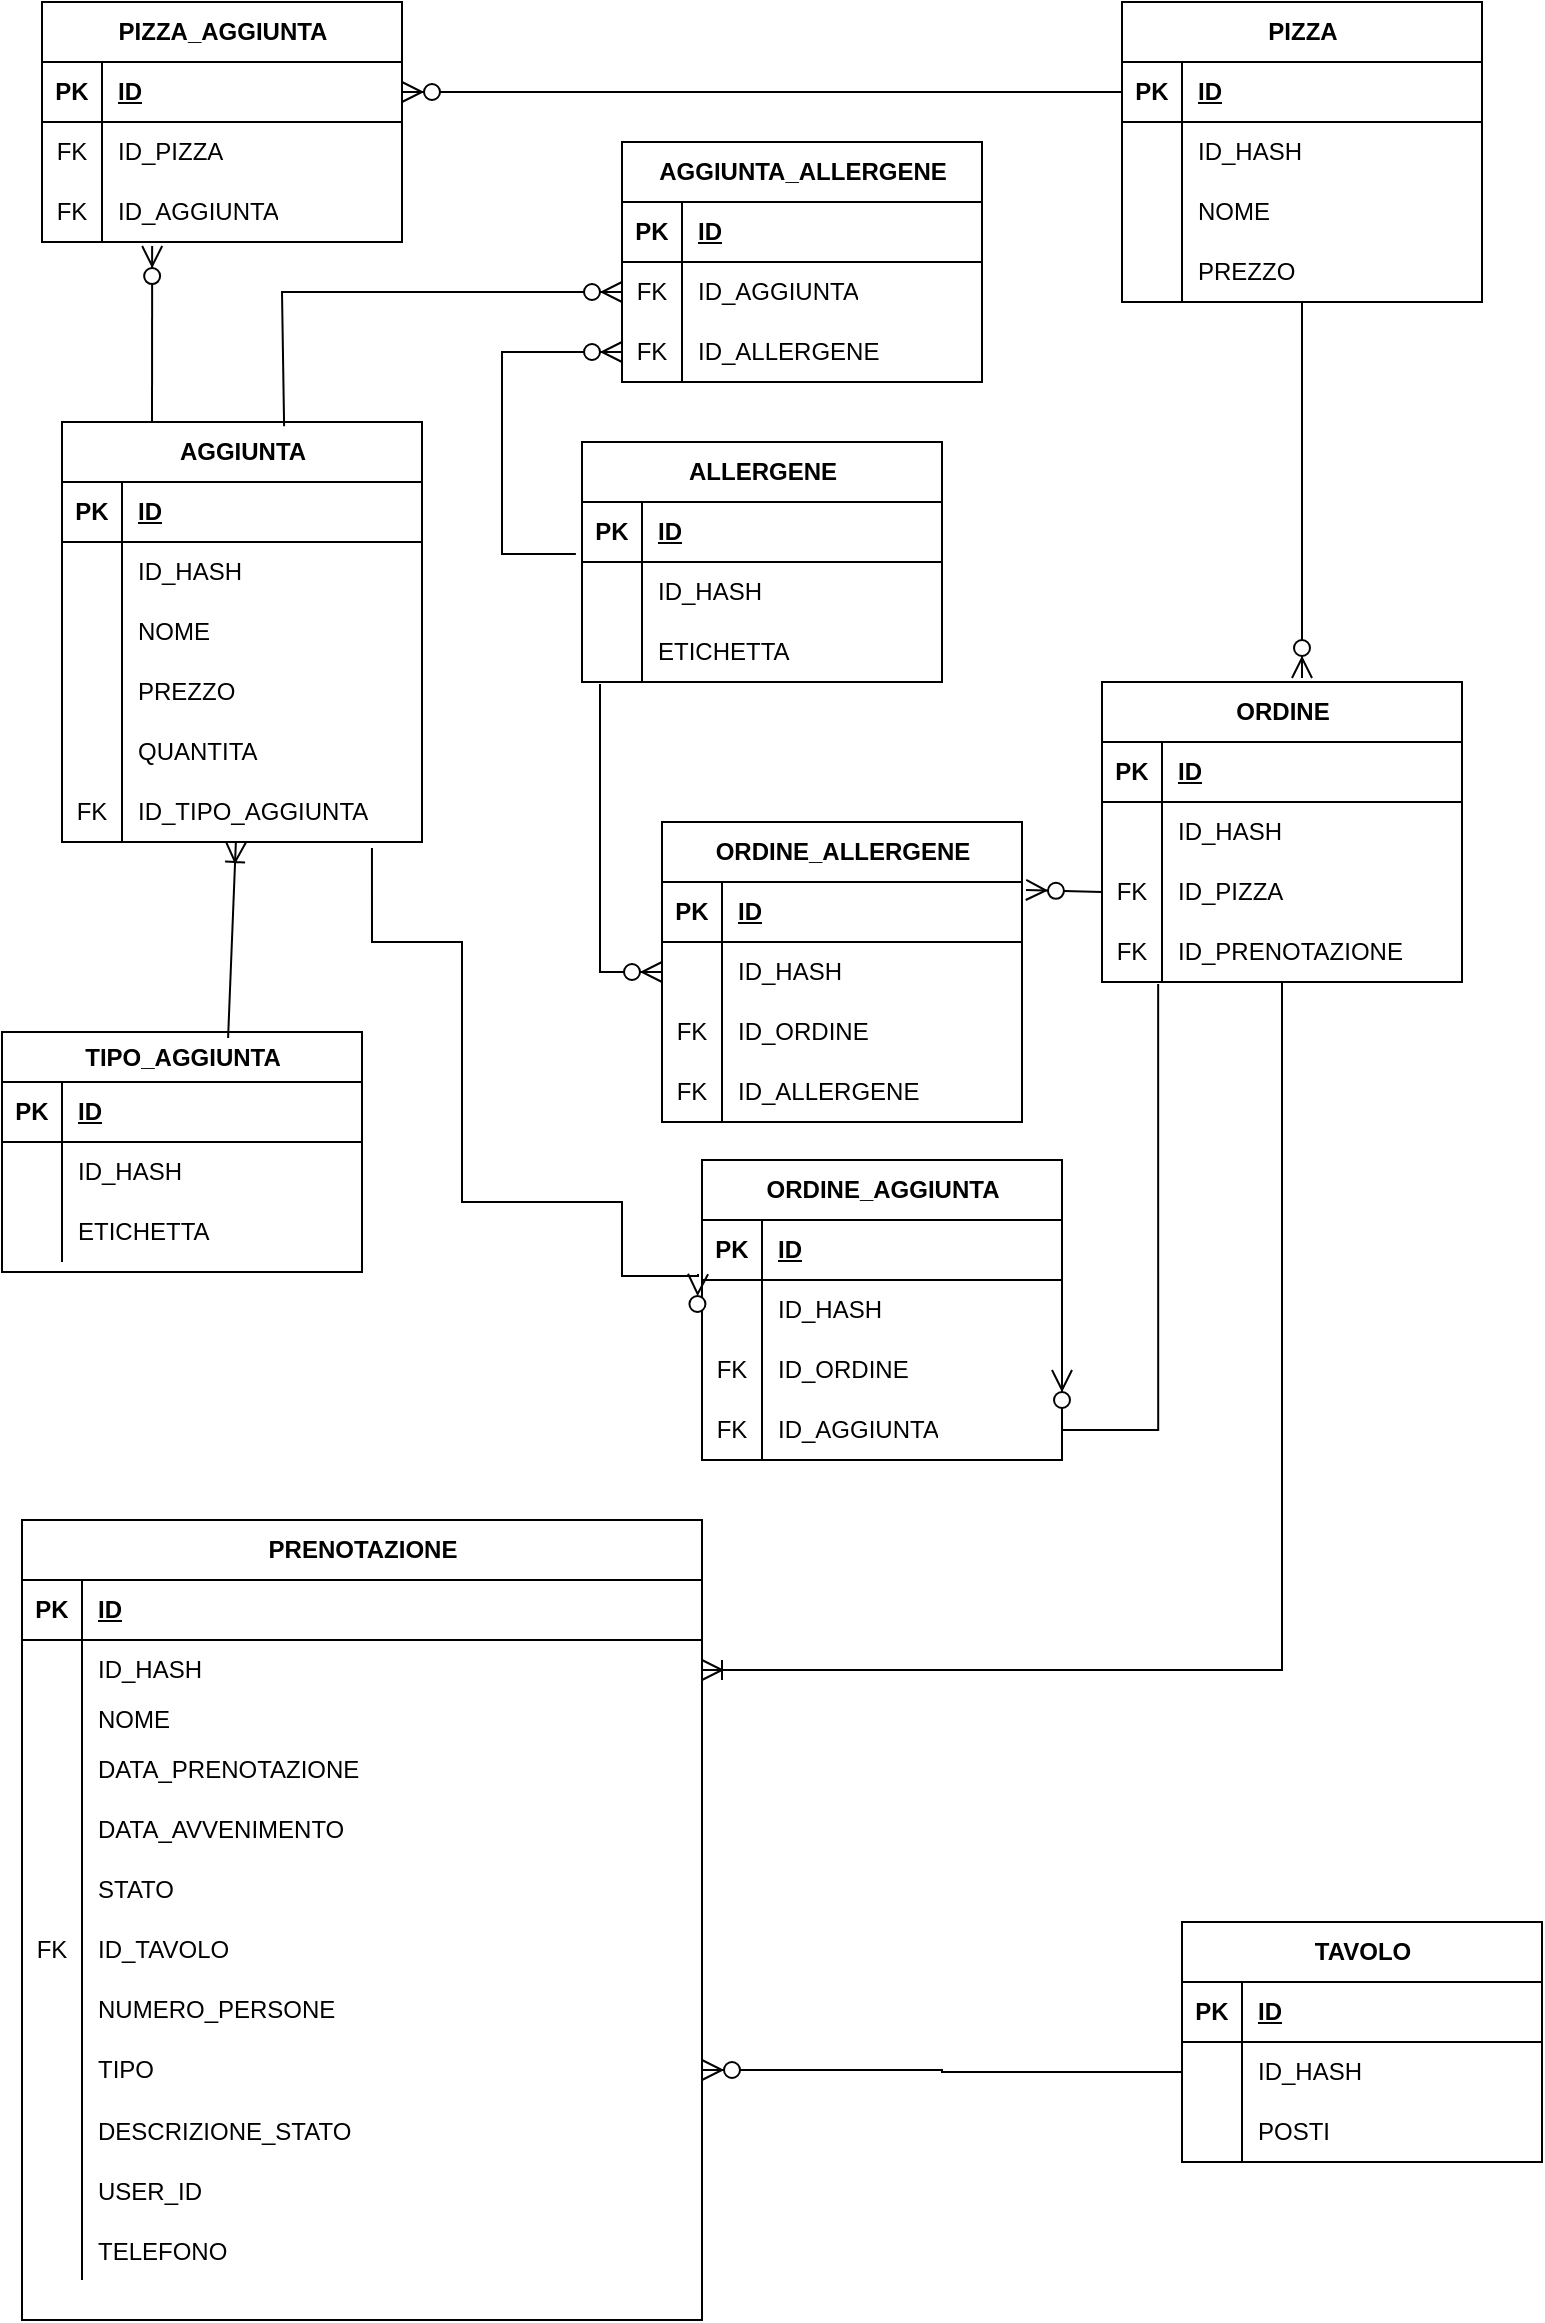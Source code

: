 <mxfile version="24.8.9">
  <diagram name="Pagina-1" id="FSXEmHXMZ9JZwCa65lcI">
    <mxGraphModel dx="1608" dy="840" grid="1" gridSize="10" guides="1" tooltips="1" connect="1" arrows="1" fold="1" page="1" pageScale="1" pageWidth="827" pageHeight="1169" math="0" shadow="0">
      <root>
        <mxCell id="0" />
        <mxCell id="1" parent="0" />
        <mxCell id="IR2f7DpjGFndYXoVFNcW-1" value="PRENOTAZIONE" style="shape=table;startSize=30;container=1;collapsible=1;childLayout=tableLayout;fixedRows=1;rowLines=0;fontStyle=1;align=center;resizeLast=1;html=1;" vertex="1" parent="1">
          <mxGeometry x="30" y="769" width="340" height="400" as="geometry" />
        </mxCell>
        <mxCell id="IR2f7DpjGFndYXoVFNcW-2" value="" style="shape=tableRow;horizontal=0;startSize=0;swimlaneHead=0;swimlaneBody=0;fillColor=none;collapsible=0;dropTarget=0;points=[[0,0.5],[1,0.5]];portConstraint=eastwest;top=0;left=0;right=0;bottom=1;" vertex="1" parent="IR2f7DpjGFndYXoVFNcW-1">
          <mxGeometry y="30" width="340" height="30" as="geometry" />
        </mxCell>
        <mxCell id="IR2f7DpjGFndYXoVFNcW-3" value="PK" style="shape=partialRectangle;connectable=0;fillColor=none;top=0;left=0;bottom=0;right=0;fontStyle=1;overflow=hidden;whiteSpace=wrap;html=1;" vertex="1" parent="IR2f7DpjGFndYXoVFNcW-2">
          <mxGeometry width="30" height="30" as="geometry">
            <mxRectangle width="30" height="30" as="alternateBounds" />
          </mxGeometry>
        </mxCell>
        <mxCell id="IR2f7DpjGFndYXoVFNcW-4" value="ID" style="shape=partialRectangle;connectable=0;fillColor=none;top=0;left=0;bottom=0;right=0;align=left;spacingLeft=6;fontStyle=5;overflow=hidden;whiteSpace=wrap;html=1;" vertex="1" parent="IR2f7DpjGFndYXoVFNcW-2">
          <mxGeometry x="30" width="310" height="30" as="geometry">
            <mxRectangle width="310" height="30" as="alternateBounds" />
          </mxGeometry>
        </mxCell>
        <mxCell id="IR2f7DpjGFndYXoVFNcW-5" value="" style="shape=tableRow;horizontal=0;startSize=0;swimlaneHead=0;swimlaneBody=0;fillColor=none;collapsible=0;dropTarget=0;points=[[0,0.5],[1,0.5]];portConstraint=eastwest;top=0;left=0;right=0;bottom=0;" vertex="1" parent="IR2f7DpjGFndYXoVFNcW-1">
          <mxGeometry y="60" width="340" height="30" as="geometry" />
        </mxCell>
        <mxCell id="IR2f7DpjGFndYXoVFNcW-6" value="" style="shape=partialRectangle;connectable=0;fillColor=none;top=0;left=0;bottom=0;right=0;editable=1;overflow=hidden;whiteSpace=wrap;html=1;" vertex="1" parent="IR2f7DpjGFndYXoVFNcW-5">
          <mxGeometry width="30" height="30" as="geometry">
            <mxRectangle width="30" height="30" as="alternateBounds" />
          </mxGeometry>
        </mxCell>
        <mxCell id="IR2f7DpjGFndYXoVFNcW-7" value="&lt;div&gt;ID_HASH&lt;/div&gt;" style="shape=partialRectangle;connectable=0;fillColor=none;top=0;left=0;bottom=0;right=0;align=left;spacingLeft=6;overflow=hidden;whiteSpace=wrap;html=1;" vertex="1" parent="IR2f7DpjGFndYXoVFNcW-5">
          <mxGeometry x="30" width="310" height="30" as="geometry">
            <mxRectangle width="310" height="30" as="alternateBounds" />
          </mxGeometry>
        </mxCell>
        <mxCell id="IR2f7DpjGFndYXoVFNcW-8" value="" style="shape=tableRow;horizontal=0;startSize=0;swimlaneHead=0;swimlaneBody=0;fillColor=none;collapsible=0;dropTarget=0;points=[[0,0.5],[1,0.5]];portConstraint=eastwest;top=0;left=0;right=0;bottom=0;" vertex="1" parent="IR2f7DpjGFndYXoVFNcW-1">
          <mxGeometry y="90" width="340" height="20" as="geometry" />
        </mxCell>
        <mxCell id="IR2f7DpjGFndYXoVFNcW-9" value="" style="shape=partialRectangle;connectable=0;fillColor=none;top=0;left=0;bottom=0;right=0;editable=1;overflow=hidden;whiteSpace=wrap;html=1;" vertex="1" parent="IR2f7DpjGFndYXoVFNcW-8">
          <mxGeometry width="30" height="20" as="geometry">
            <mxRectangle width="30" height="20" as="alternateBounds" />
          </mxGeometry>
        </mxCell>
        <mxCell id="IR2f7DpjGFndYXoVFNcW-10" value="NOME" style="shape=partialRectangle;connectable=0;fillColor=none;top=0;left=0;bottom=0;right=0;align=left;spacingLeft=6;overflow=hidden;whiteSpace=wrap;html=1;" vertex="1" parent="IR2f7DpjGFndYXoVFNcW-8">
          <mxGeometry x="30" width="310" height="20" as="geometry">
            <mxRectangle width="310" height="20" as="alternateBounds" />
          </mxGeometry>
        </mxCell>
        <mxCell id="IR2f7DpjGFndYXoVFNcW-11" value="" style="shape=tableRow;horizontal=0;startSize=0;swimlaneHead=0;swimlaneBody=0;fillColor=none;collapsible=0;dropTarget=0;points=[[0,0.5],[1,0.5]];portConstraint=eastwest;top=0;left=0;right=0;bottom=0;" vertex="1" parent="IR2f7DpjGFndYXoVFNcW-1">
          <mxGeometry y="110" width="340" height="30" as="geometry" />
        </mxCell>
        <mxCell id="IR2f7DpjGFndYXoVFNcW-12" value="" style="shape=partialRectangle;connectable=0;fillColor=none;top=0;left=0;bottom=0;right=0;editable=1;overflow=hidden;whiteSpace=wrap;html=1;" vertex="1" parent="IR2f7DpjGFndYXoVFNcW-11">
          <mxGeometry width="30" height="30" as="geometry">
            <mxRectangle width="30" height="30" as="alternateBounds" />
          </mxGeometry>
        </mxCell>
        <mxCell id="IR2f7DpjGFndYXoVFNcW-13" value="DATA_PRENOTAZIONE" style="shape=partialRectangle;connectable=0;fillColor=none;top=0;left=0;bottom=0;right=0;align=left;spacingLeft=6;overflow=hidden;whiteSpace=wrap;html=1;" vertex="1" parent="IR2f7DpjGFndYXoVFNcW-11">
          <mxGeometry x="30" width="310" height="30" as="geometry">
            <mxRectangle width="310" height="30" as="alternateBounds" />
          </mxGeometry>
        </mxCell>
        <mxCell id="IR2f7DpjGFndYXoVFNcW-14" value="" style="shape=tableRow;horizontal=0;startSize=0;swimlaneHead=0;swimlaneBody=0;fillColor=none;collapsible=0;dropTarget=0;points=[[0,0.5],[1,0.5]];portConstraint=eastwest;top=0;left=0;right=0;bottom=0;" vertex="1" parent="IR2f7DpjGFndYXoVFNcW-1">
          <mxGeometry y="140" width="340" height="30" as="geometry" />
        </mxCell>
        <mxCell id="IR2f7DpjGFndYXoVFNcW-15" value="" style="shape=partialRectangle;connectable=0;fillColor=none;top=0;left=0;bottom=0;right=0;editable=1;overflow=hidden;whiteSpace=wrap;html=1;" vertex="1" parent="IR2f7DpjGFndYXoVFNcW-14">
          <mxGeometry width="30" height="30" as="geometry">
            <mxRectangle width="30" height="30" as="alternateBounds" />
          </mxGeometry>
        </mxCell>
        <mxCell id="IR2f7DpjGFndYXoVFNcW-16" value="&lt;div&gt;DATA_AVVENIMENTO&lt;/div&gt;" style="shape=partialRectangle;connectable=0;fillColor=none;top=0;left=0;bottom=0;right=0;align=left;spacingLeft=6;overflow=hidden;whiteSpace=wrap;html=1;" vertex="1" parent="IR2f7DpjGFndYXoVFNcW-14">
          <mxGeometry x="30" width="310" height="30" as="geometry">
            <mxRectangle width="310" height="30" as="alternateBounds" />
          </mxGeometry>
        </mxCell>
        <mxCell id="IR2f7DpjGFndYXoVFNcW-17" value="" style="shape=tableRow;horizontal=0;startSize=0;swimlaneHead=0;swimlaneBody=0;fillColor=none;collapsible=0;dropTarget=0;points=[[0,0.5],[1,0.5]];portConstraint=eastwest;top=0;left=0;right=0;bottom=0;" vertex="1" parent="IR2f7DpjGFndYXoVFNcW-1">
          <mxGeometry y="170" width="340" height="30" as="geometry" />
        </mxCell>
        <mxCell id="IR2f7DpjGFndYXoVFNcW-18" value="" style="shape=partialRectangle;connectable=0;fillColor=none;top=0;left=0;bottom=0;right=0;editable=1;overflow=hidden;whiteSpace=wrap;html=1;" vertex="1" parent="IR2f7DpjGFndYXoVFNcW-17">
          <mxGeometry width="30" height="30" as="geometry">
            <mxRectangle width="30" height="30" as="alternateBounds" />
          </mxGeometry>
        </mxCell>
        <mxCell id="IR2f7DpjGFndYXoVFNcW-19" value="&lt;div&gt;STATO&lt;/div&gt;" style="shape=partialRectangle;connectable=0;fillColor=none;top=0;left=0;bottom=0;right=0;align=left;spacingLeft=6;overflow=hidden;whiteSpace=wrap;html=1;" vertex="1" parent="IR2f7DpjGFndYXoVFNcW-17">
          <mxGeometry x="30" width="310" height="30" as="geometry">
            <mxRectangle width="310" height="30" as="alternateBounds" />
          </mxGeometry>
        </mxCell>
        <mxCell id="IR2f7DpjGFndYXoVFNcW-20" value="" style="shape=tableRow;horizontal=0;startSize=0;swimlaneHead=0;swimlaneBody=0;fillColor=none;collapsible=0;dropTarget=0;points=[[0,0.5],[1,0.5]];portConstraint=eastwest;top=0;left=0;right=0;bottom=0;" vertex="1" parent="IR2f7DpjGFndYXoVFNcW-1">
          <mxGeometry y="200" width="340" height="30" as="geometry" />
        </mxCell>
        <mxCell id="IR2f7DpjGFndYXoVFNcW-21" value="FK" style="shape=partialRectangle;connectable=0;fillColor=none;top=0;left=0;bottom=0;right=0;editable=1;overflow=hidden;whiteSpace=wrap;html=1;" vertex="1" parent="IR2f7DpjGFndYXoVFNcW-20">
          <mxGeometry width="30" height="30" as="geometry">
            <mxRectangle width="30" height="30" as="alternateBounds" />
          </mxGeometry>
        </mxCell>
        <mxCell id="IR2f7DpjGFndYXoVFNcW-22" value="ID_TAVOLO" style="shape=partialRectangle;connectable=0;fillColor=none;top=0;left=0;bottom=0;right=0;align=left;spacingLeft=6;overflow=hidden;whiteSpace=wrap;html=1;" vertex="1" parent="IR2f7DpjGFndYXoVFNcW-20">
          <mxGeometry x="30" width="310" height="30" as="geometry">
            <mxRectangle width="310" height="30" as="alternateBounds" />
          </mxGeometry>
        </mxCell>
        <mxCell id="IR2f7DpjGFndYXoVFNcW-23" value="" style="shape=tableRow;horizontal=0;startSize=0;swimlaneHead=0;swimlaneBody=0;fillColor=none;collapsible=0;dropTarget=0;points=[[0,0.5],[1,0.5]];portConstraint=eastwest;top=0;left=0;right=0;bottom=0;" vertex="1" parent="IR2f7DpjGFndYXoVFNcW-1">
          <mxGeometry y="230" width="340" height="30" as="geometry" />
        </mxCell>
        <mxCell id="IR2f7DpjGFndYXoVFNcW-24" value="" style="shape=partialRectangle;connectable=0;fillColor=none;top=0;left=0;bottom=0;right=0;editable=1;overflow=hidden;whiteSpace=wrap;html=1;" vertex="1" parent="IR2f7DpjGFndYXoVFNcW-23">
          <mxGeometry width="30" height="30" as="geometry">
            <mxRectangle width="30" height="30" as="alternateBounds" />
          </mxGeometry>
        </mxCell>
        <mxCell id="IR2f7DpjGFndYXoVFNcW-25" value="NUMERO_PERSONE" style="shape=partialRectangle;connectable=0;fillColor=none;top=0;left=0;bottom=0;right=0;align=left;spacingLeft=6;overflow=hidden;whiteSpace=wrap;html=1;" vertex="1" parent="IR2f7DpjGFndYXoVFNcW-23">
          <mxGeometry x="30" width="310" height="30" as="geometry">
            <mxRectangle width="310" height="30" as="alternateBounds" />
          </mxGeometry>
        </mxCell>
        <mxCell id="IR2f7DpjGFndYXoVFNcW-26" value="" style="shape=tableRow;horizontal=0;startSize=0;swimlaneHead=0;swimlaneBody=0;fillColor=none;collapsible=0;dropTarget=0;points=[[0,0.5],[1,0.5]];portConstraint=eastwest;top=0;left=0;right=0;bottom=0;" vertex="1" parent="IR2f7DpjGFndYXoVFNcW-1">
          <mxGeometry y="260" width="340" height="30" as="geometry" />
        </mxCell>
        <mxCell id="IR2f7DpjGFndYXoVFNcW-27" value="" style="shape=partialRectangle;connectable=0;fillColor=none;top=0;left=0;bottom=0;right=0;editable=1;overflow=hidden;whiteSpace=wrap;html=1;" vertex="1" parent="IR2f7DpjGFndYXoVFNcW-26">
          <mxGeometry width="30" height="30" as="geometry">
            <mxRectangle width="30" height="30" as="alternateBounds" />
          </mxGeometry>
        </mxCell>
        <mxCell id="IR2f7DpjGFndYXoVFNcW-28" value="TIPO" style="shape=partialRectangle;connectable=0;fillColor=none;top=0;left=0;bottom=0;right=0;align=left;spacingLeft=6;overflow=hidden;whiteSpace=wrap;html=1;" vertex="1" parent="IR2f7DpjGFndYXoVFNcW-26">
          <mxGeometry x="30" width="310" height="30" as="geometry">
            <mxRectangle width="310" height="30" as="alternateBounds" />
          </mxGeometry>
        </mxCell>
        <mxCell id="IR2f7DpjGFndYXoVFNcW-29" value="" style="shape=tableRow;horizontal=0;startSize=0;swimlaneHead=0;swimlaneBody=0;fillColor=none;collapsible=0;dropTarget=0;points=[[0,0.5],[1,0.5]];portConstraint=eastwest;top=0;left=0;right=0;bottom=0;" vertex="1" parent="IR2f7DpjGFndYXoVFNcW-1">
          <mxGeometry y="290" width="340" height="30" as="geometry" />
        </mxCell>
        <mxCell id="IR2f7DpjGFndYXoVFNcW-30" value="" style="shape=partialRectangle;connectable=0;fillColor=none;top=0;left=0;bottom=0;right=0;editable=1;overflow=hidden;" vertex="1" parent="IR2f7DpjGFndYXoVFNcW-29">
          <mxGeometry width="30" height="30" as="geometry">
            <mxRectangle width="30" height="30" as="alternateBounds" />
          </mxGeometry>
        </mxCell>
        <mxCell id="IR2f7DpjGFndYXoVFNcW-31" value="DESCRIZIONE_STATO" style="shape=partialRectangle;connectable=0;fillColor=none;top=0;left=0;bottom=0;right=0;align=left;spacingLeft=6;overflow=hidden;" vertex="1" parent="IR2f7DpjGFndYXoVFNcW-29">
          <mxGeometry x="30" width="310" height="30" as="geometry">
            <mxRectangle width="310" height="30" as="alternateBounds" />
          </mxGeometry>
        </mxCell>
        <mxCell id="IR2f7DpjGFndYXoVFNcW-214" value="" style="shape=tableRow;horizontal=0;startSize=0;swimlaneHead=0;swimlaneBody=0;fillColor=none;collapsible=0;dropTarget=0;points=[[0,0.5],[1,0.5]];portConstraint=eastwest;top=0;left=0;right=0;bottom=0;" vertex="1" parent="IR2f7DpjGFndYXoVFNcW-1">
          <mxGeometry y="320" width="340" height="30" as="geometry" />
        </mxCell>
        <mxCell id="IR2f7DpjGFndYXoVFNcW-215" value="" style="shape=partialRectangle;connectable=0;fillColor=none;top=0;left=0;bottom=0;right=0;editable=1;overflow=hidden;" vertex="1" parent="IR2f7DpjGFndYXoVFNcW-214">
          <mxGeometry width="30" height="30" as="geometry">
            <mxRectangle width="30" height="30" as="alternateBounds" />
          </mxGeometry>
        </mxCell>
        <mxCell id="IR2f7DpjGFndYXoVFNcW-216" value="USER_ID" style="shape=partialRectangle;connectable=0;fillColor=none;top=0;left=0;bottom=0;right=0;align=left;spacingLeft=6;overflow=hidden;" vertex="1" parent="IR2f7DpjGFndYXoVFNcW-214">
          <mxGeometry x="30" width="310" height="30" as="geometry">
            <mxRectangle width="310" height="30" as="alternateBounds" />
          </mxGeometry>
        </mxCell>
        <mxCell id="IR2f7DpjGFndYXoVFNcW-217" value="" style="shape=tableRow;horizontal=0;startSize=0;swimlaneHead=0;swimlaneBody=0;fillColor=none;collapsible=0;dropTarget=0;points=[[0,0.5],[1,0.5]];portConstraint=eastwest;top=0;left=0;right=0;bottom=0;" vertex="1" parent="IR2f7DpjGFndYXoVFNcW-1">
          <mxGeometry y="350" width="340" height="30" as="geometry" />
        </mxCell>
        <mxCell id="IR2f7DpjGFndYXoVFNcW-218" value="" style="shape=partialRectangle;connectable=0;fillColor=none;top=0;left=0;bottom=0;right=0;editable=1;overflow=hidden;" vertex="1" parent="IR2f7DpjGFndYXoVFNcW-217">
          <mxGeometry width="30" height="30" as="geometry">
            <mxRectangle width="30" height="30" as="alternateBounds" />
          </mxGeometry>
        </mxCell>
        <mxCell id="IR2f7DpjGFndYXoVFNcW-219" value="TELEFONO" style="shape=partialRectangle;connectable=0;fillColor=none;top=0;left=0;bottom=0;right=0;align=left;spacingLeft=6;overflow=hidden;" vertex="1" parent="IR2f7DpjGFndYXoVFNcW-217">
          <mxGeometry x="30" width="310" height="30" as="geometry">
            <mxRectangle width="310" height="30" as="alternateBounds" />
          </mxGeometry>
        </mxCell>
        <mxCell id="IR2f7DpjGFndYXoVFNcW-32" value="TAVOLO" style="shape=table;startSize=30;container=1;collapsible=1;childLayout=tableLayout;fixedRows=1;rowLines=0;fontStyle=1;align=center;resizeLast=1;html=1;" vertex="1" parent="1">
          <mxGeometry x="610" y="970" width="180" height="120" as="geometry" />
        </mxCell>
        <mxCell id="IR2f7DpjGFndYXoVFNcW-33" value="" style="shape=tableRow;horizontal=0;startSize=0;swimlaneHead=0;swimlaneBody=0;fillColor=none;collapsible=0;dropTarget=0;points=[[0,0.5],[1,0.5]];portConstraint=eastwest;top=0;left=0;right=0;bottom=1;" vertex="1" parent="IR2f7DpjGFndYXoVFNcW-32">
          <mxGeometry y="30" width="180" height="30" as="geometry" />
        </mxCell>
        <mxCell id="IR2f7DpjGFndYXoVFNcW-34" value="PK" style="shape=partialRectangle;connectable=0;fillColor=none;top=0;left=0;bottom=0;right=0;fontStyle=1;overflow=hidden;whiteSpace=wrap;html=1;" vertex="1" parent="IR2f7DpjGFndYXoVFNcW-33">
          <mxGeometry width="30" height="30" as="geometry">
            <mxRectangle width="30" height="30" as="alternateBounds" />
          </mxGeometry>
        </mxCell>
        <mxCell id="IR2f7DpjGFndYXoVFNcW-35" value="ID" style="shape=partialRectangle;connectable=0;fillColor=none;top=0;left=0;bottom=0;right=0;align=left;spacingLeft=6;fontStyle=5;overflow=hidden;whiteSpace=wrap;html=1;" vertex="1" parent="IR2f7DpjGFndYXoVFNcW-33">
          <mxGeometry x="30" width="150" height="30" as="geometry">
            <mxRectangle width="150" height="30" as="alternateBounds" />
          </mxGeometry>
        </mxCell>
        <mxCell id="IR2f7DpjGFndYXoVFNcW-36" value="" style="shape=tableRow;horizontal=0;startSize=0;swimlaneHead=0;swimlaneBody=0;fillColor=none;collapsible=0;dropTarget=0;points=[[0,0.5],[1,0.5]];portConstraint=eastwest;top=0;left=0;right=0;bottom=0;" vertex="1" parent="IR2f7DpjGFndYXoVFNcW-32">
          <mxGeometry y="60" width="180" height="30" as="geometry" />
        </mxCell>
        <mxCell id="IR2f7DpjGFndYXoVFNcW-37" value="" style="shape=partialRectangle;connectable=0;fillColor=none;top=0;left=0;bottom=0;right=0;editable=1;overflow=hidden;whiteSpace=wrap;html=1;" vertex="1" parent="IR2f7DpjGFndYXoVFNcW-36">
          <mxGeometry width="30" height="30" as="geometry">
            <mxRectangle width="30" height="30" as="alternateBounds" />
          </mxGeometry>
        </mxCell>
        <mxCell id="IR2f7DpjGFndYXoVFNcW-38" value="ID_HASH" style="shape=partialRectangle;connectable=0;fillColor=none;top=0;left=0;bottom=0;right=0;align=left;spacingLeft=6;overflow=hidden;whiteSpace=wrap;html=1;" vertex="1" parent="IR2f7DpjGFndYXoVFNcW-36">
          <mxGeometry x="30" width="150" height="30" as="geometry">
            <mxRectangle width="150" height="30" as="alternateBounds" />
          </mxGeometry>
        </mxCell>
        <mxCell id="IR2f7DpjGFndYXoVFNcW-39" value="" style="shape=tableRow;horizontal=0;startSize=0;swimlaneHead=0;swimlaneBody=0;fillColor=none;collapsible=0;dropTarget=0;points=[[0,0.5],[1,0.5]];portConstraint=eastwest;top=0;left=0;right=0;bottom=0;" vertex="1" parent="IR2f7DpjGFndYXoVFNcW-32">
          <mxGeometry y="90" width="180" height="30" as="geometry" />
        </mxCell>
        <mxCell id="IR2f7DpjGFndYXoVFNcW-40" value="" style="shape=partialRectangle;connectable=0;fillColor=none;top=0;left=0;bottom=0;right=0;editable=1;overflow=hidden;whiteSpace=wrap;html=1;" vertex="1" parent="IR2f7DpjGFndYXoVFNcW-39">
          <mxGeometry width="30" height="30" as="geometry">
            <mxRectangle width="30" height="30" as="alternateBounds" />
          </mxGeometry>
        </mxCell>
        <mxCell id="IR2f7DpjGFndYXoVFNcW-41" value="POSTI" style="shape=partialRectangle;connectable=0;fillColor=none;top=0;left=0;bottom=0;right=0;align=left;spacingLeft=6;overflow=hidden;whiteSpace=wrap;html=1;" vertex="1" parent="IR2f7DpjGFndYXoVFNcW-39">
          <mxGeometry x="30" width="150" height="30" as="geometry">
            <mxRectangle width="150" height="30" as="alternateBounds" />
          </mxGeometry>
        </mxCell>
        <mxCell id="IR2f7DpjGFndYXoVFNcW-42" value="AGGIUNTA" style="shape=table;startSize=30;container=1;collapsible=1;childLayout=tableLayout;fixedRows=1;rowLines=0;fontStyle=1;align=center;resizeLast=1;html=1;" vertex="1" parent="1">
          <mxGeometry x="50" y="220" width="180" height="210" as="geometry" />
        </mxCell>
        <mxCell id="IR2f7DpjGFndYXoVFNcW-43" value="" style="shape=tableRow;horizontal=0;startSize=0;swimlaneHead=0;swimlaneBody=0;fillColor=none;collapsible=0;dropTarget=0;points=[[0,0.5],[1,0.5]];portConstraint=eastwest;top=0;left=0;right=0;bottom=1;" vertex="1" parent="IR2f7DpjGFndYXoVFNcW-42">
          <mxGeometry y="30" width="180" height="30" as="geometry" />
        </mxCell>
        <mxCell id="IR2f7DpjGFndYXoVFNcW-44" value="PK" style="shape=partialRectangle;connectable=0;fillColor=none;top=0;left=0;bottom=0;right=0;fontStyle=1;overflow=hidden;whiteSpace=wrap;html=1;" vertex="1" parent="IR2f7DpjGFndYXoVFNcW-43">
          <mxGeometry width="30" height="30" as="geometry">
            <mxRectangle width="30" height="30" as="alternateBounds" />
          </mxGeometry>
        </mxCell>
        <mxCell id="IR2f7DpjGFndYXoVFNcW-45" value="ID" style="shape=partialRectangle;connectable=0;fillColor=none;top=0;left=0;bottom=0;right=0;align=left;spacingLeft=6;fontStyle=5;overflow=hidden;whiteSpace=wrap;html=1;" vertex="1" parent="IR2f7DpjGFndYXoVFNcW-43">
          <mxGeometry x="30" width="150" height="30" as="geometry">
            <mxRectangle width="150" height="30" as="alternateBounds" />
          </mxGeometry>
        </mxCell>
        <mxCell id="IR2f7DpjGFndYXoVFNcW-46" value="" style="shape=tableRow;horizontal=0;startSize=0;swimlaneHead=0;swimlaneBody=0;fillColor=none;collapsible=0;dropTarget=0;points=[[0,0.5],[1,0.5]];portConstraint=eastwest;top=0;left=0;right=0;bottom=0;" vertex="1" parent="IR2f7DpjGFndYXoVFNcW-42">
          <mxGeometry y="60" width="180" height="30" as="geometry" />
        </mxCell>
        <mxCell id="IR2f7DpjGFndYXoVFNcW-47" value="" style="shape=partialRectangle;connectable=0;fillColor=none;top=0;left=0;bottom=0;right=0;editable=1;overflow=hidden;whiteSpace=wrap;html=1;" vertex="1" parent="IR2f7DpjGFndYXoVFNcW-46">
          <mxGeometry width="30" height="30" as="geometry">
            <mxRectangle width="30" height="30" as="alternateBounds" />
          </mxGeometry>
        </mxCell>
        <mxCell id="IR2f7DpjGFndYXoVFNcW-48" value="ID_HASH" style="shape=partialRectangle;connectable=0;fillColor=none;top=0;left=0;bottom=0;right=0;align=left;spacingLeft=6;overflow=hidden;whiteSpace=wrap;html=1;" vertex="1" parent="IR2f7DpjGFndYXoVFNcW-46">
          <mxGeometry x="30" width="150" height="30" as="geometry">
            <mxRectangle width="150" height="30" as="alternateBounds" />
          </mxGeometry>
        </mxCell>
        <mxCell id="IR2f7DpjGFndYXoVFNcW-49" value="" style="shape=tableRow;horizontal=0;startSize=0;swimlaneHead=0;swimlaneBody=0;fillColor=none;collapsible=0;dropTarget=0;points=[[0,0.5],[1,0.5]];portConstraint=eastwest;top=0;left=0;right=0;bottom=0;" vertex="1" parent="IR2f7DpjGFndYXoVFNcW-42">
          <mxGeometry y="90" width="180" height="30" as="geometry" />
        </mxCell>
        <mxCell id="IR2f7DpjGFndYXoVFNcW-50" value="" style="shape=partialRectangle;connectable=0;fillColor=none;top=0;left=0;bottom=0;right=0;editable=1;overflow=hidden;whiteSpace=wrap;html=1;" vertex="1" parent="IR2f7DpjGFndYXoVFNcW-49">
          <mxGeometry width="30" height="30" as="geometry">
            <mxRectangle width="30" height="30" as="alternateBounds" />
          </mxGeometry>
        </mxCell>
        <mxCell id="IR2f7DpjGFndYXoVFNcW-51" value="NOME" style="shape=partialRectangle;connectable=0;fillColor=none;top=0;left=0;bottom=0;right=0;align=left;spacingLeft=6;overflow=hidden;whiteSpace=wrap;html=1;" vertex="1" parent="IR2f7DpjGFndYXoVFNcW-49">
          <mxGeometry x="30" width="150" height="30" as="geometry">
            <mxRectangle width="150" height="30" as="alternateBounds" />
          </mxGeometry>
        </mxCell>
        <mxCell id="IR2f7DpjGFndYXoVFNcW-52" value="" style="shape=tableRow;horizontal=0;startSize=0;swimlaneHead=0;swimlaneBody=0;fillColor=none;collapsible=0;dropTarget=0;points=[[0,0.5],[1,0.5]];portConstraint=eastwest;top=0;left=0;right=0;bottom=0;" vertex="1" parent="IR2f7DpjGFndYXoVFNcW-42">
          <mxGeometry y="120" width="180" height="30" as="geometry" />
        </mxCell>
        <mxCell id="IR2f7DpjGFndYXoVFNcW-53" value="" style="shape=partialRectangle;connectable=0;fillColor=none;top=0;left=0;bottom=0;right=0;editable=1;overflow=hidden;whiteSpace=wrap;html=1;" vertex="1" parent="IR2f7DpjGFndYXoVFNcW-52">
          <mxGeometry width="30" height="30" as="geometry">
            <mxRectangle width="30" height="30" as="alternateBounds" />
          </mxGeometry>
        </mxCell>
        <mxCell id="IR2f7DpjGFndYXoVFNcW-54" value="PREZZO" style="shape=partialRectangle;connectable=0;fillColor=none;top=0;left=0;bottom=0;right=0;align=left;spacingLeft=6;overflow=hidden;whiteSpace=wrap;html=1;" vertex="1" parent="IR2f7DpjGFndYXoVFNcW-52">
          <mxGeometry x="30" width="150" height="30" as="geometry">
            <mxRectangle width="150" height="30" as="alternateBounds" />
          </mxGeometry>
        </mxCell>
        <mxCell id="IR2f7DpjGFndYXoVFNcW-55" value="" style="shape=tableRow;horizontal=0;startSize=0;swimlaneHead=0;swimlaneBody=0;fillColor=none;collapsible=0;dropTarget=0;points=[[0,0.5],[1,0.5]];portConstraint=eastwest;top=0;left=0;right=0;bottom=0;" vertex="1" parent="IR2f7DpjGFndYXoVFNcW-42">
          <mxGeometry y="150" width="180" height="30" as="geometry" />
        </mxCell>
        <mxCell id="IR2f7DpjGFndYXoVFNcW-56" value="" style="shape=partialRectangle;connectable=0;fillColor=none;top=0;left=0;bottom=0;right=0;editable=1;overflow=hidden;whiteSpace=wrap;html=1;" vertex="1" parent="IR2f7DpjGFndYXoVFNcW-55">
          <mxGeometry width="30" height="30" as="geometry">
            <mxRectangle width="30" height="30" as="alternateBounds" />
          </mxGeometry>
        </mxCell>
        <mxCell id="IR2f7DpjGFndYXoVFNcW-57" value="QUANTITA" style="shape=partialRectangle;connectable=0;fillColor=none;top=0;left=0;bottom=0;right=0;align=left;spacingLeft=6;overflow=hidden;whiteSpace=wrap;html=1;" vertex="1" parent="IR2f7DpjGFndYXoVFNcW-55">
          <mxGeometry x="30" width="150" height="30" as="geometry">
            <mxRectangle width="150" height="30" as="alternateBounds" />
          </mxGeometry>
        </mxCell>
        <mxCell id="IR2f7DpjGFndYXoVFNcW-58" value="" style="shape=tableRow;horizontal=0;startSize=0;swimlaneHead=0;swimlaneBody=0;fillColor=none;collapsible=0;dropTarget=0;points=[[0,0.5],[1,0.5]];portConstraint=eastwest;top=0;left=0;right=0;bottom=0;" vertex="1" parent="IR2f7DpjGFndYXoVFNcW-42">
          <mxGeometry y="180" width="180" height="30" as="geometry" />
        </mxCell>
        <mxCell id="IR2f7DpjGFndYXoVFNcW-59" value="FK" style="shape=partialRectangle;connectable=0;fillColor=none;top=0;left=0;bottom=0;right=0;editable=1;overflow=hidden;whiteSpace=wrap;html=1;" vertex="1" parent="IR2f7DpjGFndYXoVFNcW-58">
          <mxGeometry width="30" height="30" as="geometry">
            <mxRectangle width="30" height="30" as="alternateBounds" />
          </mxGeometry>
        </mxCell>
        <mxCell id="IR2f7DpjGFndYXoVFNcW-60" value="ID_TIPO_AGGIUNTA" style="shape=partialRectangle;connectable=0;fillColor=none;top=0;left=0;bottom=0;right=0;align=left;spacingLeft=6;overflow=hidden;whiteSpace=wrap;html=1;" vertex="1" parent="IR2f7DpjGFndYXoVFNcW-58">
          <mxGeometry x="30" width="150" height="30" as="geometry">
            <mxRectangle width="150" height="30" as="alternateBounds" />
          </mxGeometry>
        </mxCell>
        <mxCell id="IR2f7DpjGFndYXoVFNcW-61" value="TIPO_AGGIUNTA" style="shape=table;startSize=25;container=1;collapsible=1;childLayout=tableLayout;fixedRows=1;rowLines=0;fontStyle=1;align=center;resizeLast=1;html=1;" vertex="1" parent="1">
          <mxGeometry x="20" y="525" width="180" height="120" as="geometry" />
        </mxCell>
        <mxCell id="IR2f7DpjGFndYXoVFNcW-62" value="" style="shape=tableRow;horizontal=0;startSize=0;swimlaneHead=0;swimlaneBody=0;fillColor=none;collapsible=0;dropTarget=0;points=[[0,0.5],[1,0.5]];portConstraint=eastwest;top=0;left=0;right=0;bottom=1;" vertex="1" parent="IR2f7DpjGFndYXoVFNcW-61">
          <mxGeometry y="25" width="180" height="30" as="geometry" />
        </mxCell>
        <mxCell id="IR2f7DpjGFndYXoVFNcW-63" value="PK" style="shape=partialRectangle;connectable=0;fillColor=none;top=0;left=0;bottom=0;right=0;fontStyle=1;overflow=hidden;whiteSpace=wrap;html=1;" vertex="1" parent="IR2f7DpjGFndYXoVFNcW-62">
          <mxGeometry width="30" height="30" as="geometry">
            <mxRectangle width="30" height="30" as="alternateBounds" />
          </mxGeometry>
        </mxCell>
        <mxCell id="IR2f7DpjGFndYXoVFNcW-64" value="ID" style="shape=partialRectangle;connectable=0;fillColor=none;top=0;left=0;bottom=0;right=0;align=left;spacingLeft=6;fontStyle=5;overflow=hidden;whiteSpace=wrap;html=1;" vertex="1" parent="IR2f7DpjGFndYXoVFNcW-62">
          <mxGeometry x="30" width="150" height="30" as="geometry">
            <mxRectangle width="150" height="30" as="alternateBounds" />
          </mxGeometry>
        </mxCell>
        <mxCell id="IR2f7DpjGFndYXoVFNcW-65" value="" style="shape=tableRow;horizontal=0;startSize=0;swimlaneHead=0;swimlaneBody=0;fillColor=none;collapsible=0;dropTarget=0;points=[[0,0.5],[1,0.5]];portConstraint=eastwest;top=0;left=0;right=0;bottom=0;" vertex="1" parent="IR2f7DpjGFndYXoVFNcW-61">
          <mxGeometry y="55" width="180" height="30" as="geometry" />
        </mxCell>
        <mxCell id="IR2f7DpjGFndYXoVFNcW-66" value="" style="shape=partialRectangle;connectable=0;fillColor=none;top=0;left=0;bottom=0;right=0;editable=1;overflow=hidden;whiteSpace=wrap;html=1;" vertex="1" parent="IR2f7DpjGFndYXoVFNcW-65">
          <mxGeometry width="30" height="30" as="geometry">
            <mxRectangle width="30" height="30" as="alternateBounds" />
          </mxGeometry>
        </mxCell>
        <mxCell id="IR2f7DpjGFndYXoVFNcW-67" value="ID_HASH" style="shape=partialRectangle;connectable=0;fillColor=none;top=0;left=0;bottom=0;right=0;align=left;spacingLeft=6;overflow=hidden;whiteSpace=wrap;html=1;" vertex="1" parent="IR2f7DpjGFndYXoVFNcW-65">
          <mxGeometry x="30" width="150" height="30" as="geometry">
            <mxRectangle width="150" height="30" as="alternateBounds" />
          </mxGeometry>
        </mxCell>
        <mxCell id="IR2f7DpjGFndYXoVFNcW-68" value="" style="shape=tableRow;horizontal=0;startSize=0;swimlaneHead=0;swimlaneBody=0;fillColor=none;collapsible=0;dropTarget=0;points=[[0,0.5],[1,0.5]];portConstraint=eastwest;top=0;left=0;right=0;bottom=0;" vertex="1" parent="IR2f7DpjGFndYXoVFNcW-61">
          <mxGeometry y="85" width="180" height="30" as="geometry" />
        </mxCell>
        <mxCell id="IR2f7DpjGFndYXoVFNcW-69" value="" style="shape=partialRectangle;connectable=0;fillColor=none;top=0;left=0;bottom=0;right=0;editable=1;overflow=hidden;whiteSpace=wrap;html=1;" vertex="1" parent="IR2f7DpjGFndYXoVFNcW-68">
          <mxGeometry width="30" height="30" as="geometry">
            <mxRectangle width="30" height="30" as="alternateBounds" />
          </mxGeometry>
        </mxCell>
        <mxCell id="IR2f7DpjGFndYXoVFNcW-70" value="ETICHETTA" style="shape=partialRectangle;connectable=0;fillColor=none;top=0;left=0;bottom=0;right=0;align=left;spacingLeft=6;overflow=hidden;whiteSpace=wrap;html=1;" vertex="1" parent="IR2f7DpjGFndYXoVFNcW-68">
          <mxGeometry x="30" width="150" height="30" as="geometry">
            <mxRectangle width="150" height="30" as="alternateBounds" />
          </mxGeometry>
        </mxCell>
        <mxCell id="IR2f7DpjGFndYXoVFNcW-71" value="PIZZA" style="shape=table;startSize=30;container=1;collapsible=1;childLayout=tableLayout;fixedRows=1;rowLines=0;fontStyle=1;align=center;resizeLast=1;html=1;" vertex="1" parent="1">
          <mxGeometry x="580" y="10" width="180" height="150" as="geometry" />
        </mxCell>
        <mxCell id="IR2f7DpjGFndYXoVFNcW-72" value="" style="shape=tableRow;horizontal=0;startSize=0;swimlaneHead=0;swimlaneBody=0;fillColor=none;collapsible=0;dropTarget=0;points=[[0,0.5],[1,0.5]];portConstraint=eastwest;top=0;left=0;right=0;bottom=1;" vertex="1" parent="IR2f7DpjGFndYXoVFNcW-71">
          <mxGeometry y="30" width="180" height="30" as="geometry" />
        </mxCell>
        <mxCell id="IR2f7DpjGFndYXoVFNcW-73" value="PK" style="shape=partialRectangle;connectable=0;fillColor=none;top=0;left=0;bottom=0;right=0;fontStyle=1;overflow=hidden;whiteSpace=wrap;html=1;" vertex="1" parent="IR2f7DpjGFndYXoVFNcW-72">
          <mxGeometry width="30" height="30" as="geometry">
            <mxRectangle width="30" height="30" as="alternateBounds" />
          </mxGeometry>
        </mxCell>
        <mxCell id="IR2f7DpjGFndYXoVFNcW-74" value="ID" style="shape=partialRectangle;connectable=0;fillColor=none;top=0;left=0;bottom=0;right=0;align=left;spacingLeft=6;fontStyle=5;overflow=hidden;whiteSpace=wrap;html=1;" vertex="1" parent="IR2f7DpjGFndYXoVFNcW-72">
          <mxGeometry x="30" width="150" height="30" as="geometry">
            <mxRectangle width="150" height="30" as="alternateBounds" />
          </mxGeometry>
        </mxCell>
        <mxCell id="IR2f7DpjGFndYXoVFNcW-75" value="" style="shape=tableRow;horizontal=0;startSize=0;swimlaneHead=0;swimlaneBody=0;fillColor=none;collapsible=0;dropTarget=0;points=[[0,0.5],[1,0.5]];portConstraint=eastwest;top=0;left=0;right=0;bottom=0;" vertex="1" parent="IR2f7DpjGFndYXoVFNcW-71">
          <mxGeometry y="60" width="180" height="30" as="geometry" />
        </mxCell>
        <mxCell id="IR2f7DpjGFndYXoVFNcW-76" value="" style="shape=partialRectangle;connectable=0;fillColor=none;top=0;left=0;bottom=0;right=0;editable=1;overflow=hidden;whiteSpace=wrap;html=1;" vertex="1" parent="IR2f7DpjGFndYXoVFNcW-75">
          <mxGeometry width="30" height="30" as="geometry">
            <mxRectangle width="30" height="30" as="alternateBounds" />
          </mxGeometry>
        </mxCell>
        <mxCell id="IR2f7DpjGFndYXoVFNcW-77" value="&lt;div&gt;ID_HASH&lt;/div&gt;" style="shape=partialRectangle;connectable=0;fillColor=none;top=0;left=0;bottom=0;right=0;align=left;spacingLeft=6;overflow=hidden;whiteSpace=wrap;html=1;" vertex="1" parent="IR2f7DpjGFndYXoVFNcW-75">
          <mxGeometry x="30" width="150" height="30" as="geometry">
            <mxRectangle width="150" height="30" as="alternateBounds" />
          </mxGeometry>
        </mxCell>
        <mxCell id="IR2f7DpjGFndYXoVFNcW-78" value="" style="shape=tableRow;horizontal=0;startSize=0;swimlaneHead=0;swimlaneBody=0;fillColor=none;collapsible=0;dropTarget=0;points=[[0,0.5],[1,0.5]];portConstraint=eastwest;top=0;left=0;right=0;bottom=0;" vertex="1" parent="IR2f7DpjGFndYXoVFNcW-71">
          <mxGeometry y="90" width="180" height="30" as="geometry" />
        </mxCell>
        <mxCell id="IR2f7DpjGFndYXoVFNcW-79" value="" style="shape=partialRectangle;connectable=0;fillColor=none;top=0;left=0;bottom=0;right=0;editable=1;overflow=hidden;whiteSpace=wrap;html=1;" vertex="1" parent="IR2f7DpjGFndYXoVFNcW-78">
          <mxGeometry width="30" height="30" as="geometry">
            <mxRectangle width="30" height="30" as="alternateBounds" />
          </mxGeometry>
        </mxCell>
        <mxCell id="IR2f7DpjGFndYXoVFNcW-80" value="NOME" style="shape=partialRectangle;connectable=0;fillColor=none;top=0;left=0;bottom=0;right=0;align=left;spacingLeft=6;overflow=hidden;whiteSpace=wrap;html=1;" vertex="1" parent="IR2f7DpjGFndYXoVFNcW-78">
          <mxGeometry x="30" width="150" height="30" as="geometry">
            <mxRectangle width="150" height="30" as="alternateBounds" />
          </mxGeometry>
        </mxCell>
        <mxCell id="IR2f7DpjGFndYXoVFNcW-81" value="" style="shape=tableRow;horizontal=0;startSize=0;swimlaneHead=0;swimlaneBody=0;fillColor=none;collapsible=0;dropTarget=0;points=[[0,0.5],[1,0.5]];portConstraint=eastwest;top=0;left=0;right=0;bottom=0;" vertex="1" parent="IR2f7DpjGFndYXoVFNcW-71">
          <mxGeometry y="120" width="180" height="30" as="geometry" />
        </mxCell>
        <mxCell id="IR2f7DpjGFndYXoVFNcW-82" value="" style="shape=partialRectangle;connectable=0;fillColor=none;top=0;left=0;bottom=0;right=0;editable=1;overflow=hidden;whiteSpace=wrap;html=1;" vertex="1" parent="IR2f7DpjGFndYXoVFNcW-81">
          <mxGeometry width="30" height="30" as="geometry">
            <mxRectangle width="30" height="30" as="alternateBounds" />
          </mxGeometry>
        </mxCell>
        <mxCell id="IR2f7DpjGFndYXoVFNcW-83" value="PREZZO" style="shape=partialRectangle;connectable=0;fillColor=none;top=0;left=0;bottom=0;right=0;align=left;spacingLeft=6;overflow=hidden;whiteSpace=wrap;html=1;" vertex="1" parent="IR2f7DpjGFndYXoVFNcW-81">
          <mxGeometry x="30" width="150" height="30" as="geometry">
            <mxRectangle width="150" height="30" as="alternateBounds" />
          </mxGeometry>
        </mxCell>
        <mxCell id="IR2f7DpjGFndYXoVFNcW-95" value="ALLERGENE" style="shape=table;startSize=30;container=1;collapsible=1;childLayout=tableLayout;fixedRows=1;rowLines=0;fontStyle=1;align=center;resizeLast=1;html=1;" vertex="1" parent="1">
          <mxGeometry x="310" y="230" width="180" height="120" as="geometry" />
        </mxCell>
        <mxCell id="IR2f7DpjGFndYXoVFNcW-96" value="" style="shape=tableRow;horizontal=0;startSize=0;swimlaneHead=0;swimlaneBody=0;fillColor=none;collapsible=0;dropTarget=0;points=[[0,0.5],[1,0.5]];portConstraint=eastwest;top=0;left=0;right=0;bottom=1;" vertex="1" parent="IR2f7DpjGFndYXoVFNcW-95">
          <mxGeometry y="30" width="180" height="30" as="geometry" />
        </mxCell>
        <mxCell id="IR2f7DpjGFndYXoVFNcW-97" value="PK" style="shape=partialRectangle;connectable=0;fillColor=none;top=0;left=0;bottom=0;right=0;fontStyle=1;overflow=hidden;whiteSpace=wrap;html=1;" vertex="1" parent="IR2f7DpjGFndYXoVFNcW-96">
          <mxGeometry width="30" height="30" as="geometry">
            <mxRectangle width="30" height="30" as="alternateBounds" />
          </mxGeometry>
        </mxCell>
        <mxCell id="IR2f7DpjGFndYXoVFNcW-98" value="ID" style="shape=partialRectangle;connectable=0;fillColor=none;top=0;left=0;bottom=0;right=0;align=left;spacingLeft=6;fontStyle=5;overflow=hidden;whiteSpace=wrap;html=1;" vertex="1" parent="IR2f7DpjGFndYXoVFNcW-96">
          <mxGeometry x="30" width="150" height="30" as="geometry">
            <mxRectangle width="150" height="30" as="alternateBounds" />
          </mxGeometry>
        </mxCell>
        <mxCell id="IR2f7DpjGFndYXoVFNcW-99" value="" style="shape=tableRow;horizontal=0;startSize=0;swimlaneHead=0;swimlaneBody=0;fillColor=none;collapsible=0;dropTarget=0;points=[[0,0.5],[1,0.5]];portConstraint=eastwest;top=0;left=0;right=0;bottom=0;" vertex="1" parent="IR2f7DpjGFndYXoVFNcW-95">
          <mxGeometry y="60" width="180" height="30" as="geometry" />
        </mxCell>
        <mxCell id="IR2f7DpjGFndYXoVFNcW-100" value="" style="shape=partialRectangle;connectable=0;fillColor=none;top=0;left=0;bottom=0;right=0;editable=1;overflow=hidden;whiteSpace=wrap;html=1;" vertex="1" parent="IR2f7DpjGFndYXoVFNcW-99">
          <mxGeometry width="30" height="30" as="geometry">
            <mxRectangle width="30" height="30" as="alternateBounds" />
          </mxGeometry>
        </mxCell>
        <mxCell id="IR2f7DpjGFndYXoVFNcW-101" value="ID_HASH" style="shape=partialRectangle;connectable=0;fillColor=none;top=0;left=0;bottom=0;right=0;align=left;spacingLeft=6;overflow=hidden;whiteSpace=wrap;html=1;" vertex="1" parent="IR2f7DpjGFndYXoVFNcW-99">
          <mxGeometry x="30" width="150" height="30" as="geometry">
            <mxRectangle width="150" height="30" as="alternateBounds" />
          </mxGeometry>
        </mxCell>
        <mxCell id="IR2f7DpjGFndYXoVFNcW-102" value="" style="shape=tableRow;horizontal=0;startSize=0;swimlaneHead=0;swimlaneBody=0;fillColor=none;collapsible=0;dropTarget=0;points=[[0,0.5],[1,0.5]];portConstraint=eastwest;top=0;left=0;right=0;bottom=0;" vertex="1" parent="IR2f7DpjGFndYXoVFNcW-95">
          <mxGeometry y="90" width="180" height="30" as="geometry" />
        </mxCell>
        <mxCell id="IR2f7DpjGFndYXoVFNcW-103" value="" style="shape=partialRectangle;connectable=0;fillColor=none;top=0;left=0;bottom=0;right=0;editable=1;overflow=hidden;whiteSpace=wrap;html=1;" vertex="1" parent="IR2f7DpjGFndYXoVFNcW-102">
          <mxGeometry width="30" height="30" as="geometry">
            <mxRectangle width="30" height="30" as="alternateBounds" />
          </mxGeometry>
        </mxCell>
        <mxCell id="IR2f7DpjGFndYXoVFNcW-104" value="ETICHETTA" style="shape=partialRectangle;connectable=0;fillColor=none;top=0;left=0;bottom=0;right=0;align=left;spacingLeft=6;overflow=hidden;whiteSpace=wrap;html=1;" vertex="1" parent="IR2f7DpjGFndYXoVFNcW-102">
          <mxGeometry x="30" width="150" height="30" as="geometry">
            <mxRectangle width="150" height="30" as="alternateBounds" />
          </mxGeometry>
        </mxCell>
        <mxCell id="IR2f7DpjGFndYXoVFNcW-111" value="AGGIUNTA_ALLERGENE" style="shape=table;startSize=30;container=1;collapsible=1;childLayout=tableLayout;fixedRows=1;rowLines=0;fontStyle=1;align=center;resizeLast=1;html=1;" vertex="1" parent="1">
          <mxGeometry x="330" y="80" width="180" height="120" as="geometry" />
        </mxCell>
        <mxCell id="IR2f7DpjGFndYXoVFNcW-112" value="" style="shape=tableRow;horizontal=0;startSize=0;swimlaneHead=0;swimlaneBody=0;fillColor=none;collapsible=0;dropTarget=0;points=[[0,0.5],[1,0.5]];portConstraint=eastwest;top=0;left=0;right=0;bottom=1;" vertex="1" parent="IR2f7DpjGFndYXoVFNcW-111">
          <mxGeometry y="30" width="180" height="30" as="geometry" />
        </mxCell>
        <mxCell id="IR2f7DpjGFndYXoVFNcW-113" value="PK" style="shape=partialRectangle;connectable=0;fillColor=none;top=0;left=0;bottom=0;right=0;fontStyle=1;overflow=hidden;whiteSpace=wrap;html=1;" vertex="1" parent="IR2f7DpjGFndYXoVFNcW-112">
          <mxGeometry width="30" height="30" as="geometry">
            <mxRectangle width="30" height="30" as="alternateBounds" />
          </mxGeometry>
        </mxCell>
        <mxCell id="IR2f7DpjGFndYXoVFNcW-114" value="ID" style="shape=partialRectangle;connectable=0;fillColor=none;top=0;left=0;bottom=0;right=0;align=left;spacingLeft=6;fontStyle=5;overflow=hidden;whiteSpace=wrap;html=1;" vertex="1" parent="IR2f7DpjGFndYXoVFNcW-112">
          <mxGeometry x="30" width="150" height="30" as="geometry">
            <mxRectangle width="150" height="30" as="alternateBounds" />
          </mxGeometry>
        </mxCell>
        <mxCell id="IR2f7DpjGFndYXoVFNcW-124" value="" style="shape=tableRow;horizontal=0;startSize=0;swimlaneHead=0;swimlaneBody=0;fillColor=none;collapsible=0;dropTarget=0;points=[[0,0.5],[1,0.5]];portConstraint=eastwest;top=0;left=0;right=0;bottom=0;" vertex="1" parent="IR2f7DpjGFndYXoVFNcW-111">
          <mxGeometry y="60" width="180" height="30" as="geometry" />
        </mxCell>
        <mxCell id="IR2f7DpjGFndYXoVFNcW-125" value="FK" style="shape=partialRectangle;connectable=0;fillColor=none;top=0;left=0;bottom=0;right=0;editable=1;overflow=hidden;whiteSpace=wrap;html=1;" vertex="1" parent="IR2f7DpjGFndYXoVFNcW-124">
          <mxGeometry width="30" height="30" as="geometry">
            <mxRectangle width="30" height="30" as="alternateBounds" />
          </mxGeometry>
        </mxCell>
        <mxCell id="IR2f7DpjGFndYXoVFNcW-126" value="&lt;div&gt;ID_AGGIUNTA&lt;/div&gt;" style="shape=partialRectangle;connectable=0;fillColor=none;top=0;left=0;bottom=0;right=0;align=left;spacingLeft=6;overflow=hidden;whiteSpace=wrap;html=1;" vertex="1" parent="IR2f7DpjGFndYXoVFNcW-124">
          <mxGeometry x="30" width="150" height="30" as="geometry">
            <mxRectangle width="150" height="30" as="alternateBounds" />
          </mxGeometry>
        </mxCell>
        <mxCell id="IR2f7DpjGFndYXoVFNcW-127" value="" style="shape=tableRow;horizontal=0;startSize=0;swimlaneHead=0;swimlaneBody=0;fillColor=none;collapsible=0;dropTarget=0;points=[[0,0.5],[1,0.5]];portConstraint=eastwest;top=0;left=0;right=0;bottom=0;" vertex="1" parent="IR2f7DpjGFndYXoVFNcW-111">
          <mxGeometry y="90" width="180" height="30" as="geometry" />
        </mxCell>
        <mxCell id="IR2f7DpjGFndYXoVFNcW-128" value="FK" style="shape=partialRectangle;connectable=0;fillColor=none;top=0;left=0;bottom=0;right=0;editable=1;overflow=hidden;whiteSpace=wrap;html=1;" vertex="1" parent="IR2f7DpjGFndYXoVFNcW-127">
          <mxGeometry width="30" height="30" as="geometry">
            <mxRectangle width="30" height="30" as="alternateBounds" />
          </mxGeometry>
        </mxCell>
        <mxCell id="IR2f7DpjGFndYXoVFNcW-129" value="ID_ALLERGENE" style="shape=partialRectangle;connectable=0;fillColor=none;top=0;left=0;bottom=0;right=0;align=left;spacingLeft=6;overflow=hidden;whiteSpace=wrap;html=1;" vertex="1" parent="IR2f7DpjGFndYXoVFNcW-127">
          <mxGeometry x="30" width="150" height="30" as="geometry">
            <mxRectangle width="150" height="30" as="alternateBounds" />
          </mxGeometry>
        </mxCell>
        <mxCell id="IR2f7DpjGFndYXoVFNcW-131" value="" style="fontSize=12;html=1;endArrow=ERzeroToMany;endFill=1;rounded=0;startSize=8;endSize=8;entryX=0;entryY=0.5;entryDx=0;entryDy=0;exitX=0.617;exitY=0.01;exitDx=0;exitDy=0;exitPerimeter=0;" edge="1" parent="1" source="IR2f7DpjGFndYXoVFNcW-42" target="IR2f7DpjGFndYXoVFNcW-124">
          <mxGeometry width="100" height="100" relative="1" as="geometry">
            <mxPoint x="160" y="239" as="sourcePoint" />
            <mxPoint x="460" y="300" as="targetPoint" />
            <Array as="points">
              <mxPoint x="160" y="155" />
            </Array>
          </mxGeometry>
        </mxCell>
        <mxCell id="IR2f7DpjGFndYXoVFNcW-132" value="" style="fontSize=12;html=1;endArrow=ERzeroToMany;endFill=1;rounded=0;startSize=8;endSize=8;entryX=0;entryY=0.5;entryDx=0;entryDy=0;exitX=-0.017;exitY=0.867;exitDx=0;exitDy=0;exitPerimeter=0;edgeStyle=orthogonalEdgeStyle;" edge="1" parent="1" source="IR2f7DpjGFndYXoVFNcW-96" target="IR2f7DpjGFndYXoVFNcW-127">
          <mxGeometry width="100" height="100" relative="1" as="geometry">
            <mxPoint x="170" y="249" as="sourcePoint" />
            <mxPoint x="170" y="150" as="targetPoint" />
            <Array as="points">
              <mxPoint x="270" y="286" />
              <mxPoint x="270" y="185" />
            </Array>
          </mxGeometry>
        </mxCell>
        <mxCell id="IR2f7DpjGFndYXoVFNcW-134" value="" style="edgeStyle=orthogonalEdgeStyle;fontSize=12;html=1;endArrow=ERzeroToMany;endFill=1;rounded=0;startSize=8;endSize=8;exitX=0;exitY=0.5;exitDx=0;exitDy=0;entryX=1;entryY=0.5;entryDx=0;entryDy=0;" edge="1" parent="1" source="IR2f7DpjGFndYXoVFNcW-36" target="IR2f7DpjGFndYXoVFNcW-26">
          <mxGeometry width="100" height="100" relative="1" as="geometry">
            <mxPoint x="380" y="1110" as="sourcePoint" />
            <mxPoint x="230" y="1050" as="targetPoint" />
          </mxGeometry>
        </mxCell>
        <mxCell id="IR2f7DpjGFndYXoVFNcW-135" value="ORDINE" style="shape=table;startSize=30;container=1;collapsible=1;childLayout=tableLayout;fixedRows=1;rowLines=0;fontStyle=1;align=center;resizeLast=1;html=1;" vertex="1" parent="1">
          <mxGeometry x="570" y="350" width="180" height="150" as="geometry" />
        </mxCell>
        <mxCell id="IR2f7DpjGFndYXoVFNcW-136" value="" style="shape=tableRow;horizontal=0;startSize=0;swimlaneHead=0;swimlaneBody=0;fillColor=none;collapsible=0;dropTarget=0;points=[[0,0.5],[1,0.5]];portConstraint=eastwest;top=0;left=0;right=0;bottom=1;" vertex="1" parent="IR2f7DpjGFndYXoVFNcW-135">
          <mxGeometry y="30" width="180" height="30" as="geometry" />
        </mxCell>
        <mxCell id="IR2f7DpjGFndYXoVFNcW-137" value="PK" style="shape=partialRectangle;connectable=0;fillColor=none;top=0;left=0;bottom=0;right=0;fontStyle=1;overflow=hidden;whiteSpace=wrap;html=1;" vertex="1" parent="IR2f7DpjGFndYXoVFNcW-136">
          <mxGeometry width="30" height="30" as="geometry">
            <mxRectangle width="30" height="30" as="alternateBounds" />
          </mxGeometry>
        </mxCell>
        <mxCell id="IR2f7DpjGFndYXoVFNcW-138" value="ID" style="shape=partialRectangle;connectable=0;fillColor=none;top=0;left=0;bottom=0;right=0;align=left;spacingLeft=6;fontStyle=5;overflow=hidden;whiteSpace=wrap;html=1;" vertex="1" parent="IR2f7DpjGFndYXoVFNcW-136">
          <mxGeometry x="30" width="150" height="30" as="geometry">
            <mxRectangle width="150" height="30" as="alternateBounds" />
          </mxGeometry>
        </mxCell>
        <mxCell id="IR2f7DpjGFndYXoVFNcW-139" value="" style="shape=tableRow;horizontal=0;startSize=0;swimlaneHead=0;swimlaneBody=0;fillColor=none;collapsible=0;dropTarget=0;points=[[0,0.5],[1,0.5]];portConstraint=eastwest;top=0;left=0;right=0;bottom=0;" vertex="1" parent="IR2f7DpjGFndYXoVFNcW-135">
          <mxGeometry y="60" width="180" height="30" as="geometry" />
        </mxCell>
        <mxCell id="IR2f7DpjGFndYXoVFNcW-140" value="" style="shape=partialRectangle;connectable=0;fillColor=none;top=0;left=0;bottom=0;right=0;editable=1;overflow=hidden;whiteSpace=wrap;html=1;" vertex="1" parent="IR2f7DpjGFndYXoVFNcW-139">
          <mxGeometry width="30" height="30" as="geometry">
            <mxRectangle width="30" height="30" as="alternateBounds" />
          </mxGeometry>
        </mxCell>
        <mxCell id="IR2f7DpjGFndYXoVFNcW-141" value="ID_HASH" style="shape=partialRectangle;connectable=0;fillColor=none;top=0;left=0;bottom=0;right=0;align=left;spacingLeft=6;overflow=hidden;whiteSpace=wrap;html=1;" vertex="1" parent="IR2f7DpjGFndYXoVFNcW-139">
          <mxGeometry x="30" width="150" height="30" as="geometry">
            <mxRectangle width="150" height="30" as="alternateBounds" />
          </mxGeometry>
        </mxCell>
        <mxCell id="IR2f7DpjGFndYXoVFNcW-142" value="" style="shape=tableRow;horizontal=0;startSize=0;swimlaneHead=0;swimlaneBody=0;fillColor=none;collapsible=0;dropTarget=0;points=[[0,0.5],[1,0.5]];portConstraint=eastwest;top=0;left=0;right=0;bottom=0;" vertex="1" parent="IR2f7DpjGFndYXoVFNcW-135">
          <mxGeometry y="90" width="180" height="30" as="geometry" />
        </mxCell>
        <mxCell id="IR2f7DpjGFndYXoVFNcW-143" value="FK" style="shape=partialRectangle;connectable=0;fillColor=none;top=0;left=0;bottom=0;right=0;editable=1;overflow=hidden;whiteSpace=wrap;html=1;" vertex="1" parent="IR2f7DpjGFndYXoVFNcW-142">
          <mxGeometry width="30" height="30" as="geometry">
            <mxRectangle width="30" height="30" as="alternateBounds" />
          </mxGeometry>
        </mxCell>
        <mxCell id="IR2f7DpjGFndYXoVFNcW-144" value="ID_PIZZA" style="shape=partialRectangle;connectable=0;fillColor=none;top=0;left=0;bottom=0;right=0;align=left;spacingLeft=6;overflow=hidden;whiteSpace=wrap;html=1;" vertex="1" parent="IR2f7DpjGFndYXoVFNcW-142">
          <mxGeometry x="30" width="150" height="30" as="geometry">
            <mxRectangle width="150" height="30" as="alternateBounds" />
          </mxGeometry>
        </mxCell>
        <mxCell id="IR2f7DpjGFndYXoVFNcW-145" value="" style="shape=tableRow;horizontal=0;startSize=0;swimlaneHead=0;swimlaneBody=0;fillColor=none;collapsible=0;dropTarget=0;points=[[0,0.5],[1,0.5]];portConstraint=eastwest;top=0;left=0;right=0;bottom=0;" vertex="1" parent="IR2f7DpjGFndYXoVFNcW-135">
          <mxGeometry y="120" width="180" height="30" as="geometry" />
        </mxCell>
        <mxCell id="IR2f7DpjGFndYXoVFNcW-146" value="FK" style="shape=partialRectangle;connectable=0;fillColor=none;top=0;left=0;bottom=0;right=0;editable=1;overflow=hidden;whiteSpace=wrap;html=1;" vertex="1" parent="IR2f7DpjGFndYXoVFNcW-145">
          <mxGeometry width="30" height="30" as="geometry">
            <mxRectangle width="30" height="30" as="alternateBounds" />
          </mxGeometry>
        </mxCell>
        <mxCell id="IR2f7DpjGFndYXoVFNcW-147" value="ID_PRENOTAZIONE" style="shape=partialRectangle;connectable=0;fillColor=none;top=0;left=0;bottom=0;right=0;align=left;spacingLeft=6;overflow=hidden;whiteSpace=wrap;html=1;" vertex="1" parent="IR2f7DpjGFndYXoVFNcW-145">
          <mxGeometry x="30" width="150" height="30" as="geometry">
            <mxRectangle width="150" height="30" as="alternateBounds" />
          </mxGeometry>
        </mxCell>
        <mxCell id="IR2f7DpjGFndYXoVFNcW-148" value="" style="fontSize=12;html=1;endArrow=ERzeroToMany;endFill=1;rounded=0;startSize=8;endSize=8;exitX=0.5;exitY=1;exitDx=0;exitDy=0;" edge="1" parent="1" source="IR2f7DpjGFndYXoVFNcW-71">
          <mxGeometry width="100" height="100" relative="1" as="geometry">
            <mxPoint x="410" y="510" as="sourcePoint" />
            <mxPoint x="670" y="348" as="targetPoint" />
          </mxGeometry>
        </mxCell>
        <mxCell id="IR2f7DpjGFndYXoVFNcW-149" value="" style="edgeStyle=orthogonalEdgeStyle;fontSize=12;html=1;endArrow=ERoneToMany;rounded=0;startSize=8;endSize=8;entryX=1;entryY=0.5;entryDx=0;entryDy=0;exitX=0.5;exitY=1;exitDx=0;exitDy=0;" edge="1" parent="1" source="IR2f7DpjGFndYXoVFNcW-135" target="IR2f7DpjGFndYXoVFNcW-5">
          <mxGeometry width="100" height="100" relative="1" as="geometry">
            <mxPoint x="410" y="640" as="sourcePoint" />
            <mxPoint x="510" y="540" as="targetPoint" />
          </mxGeometry>
        </mxCell>
        <mxCell id="IR2f7DpjGFndYXoVFNcW-171" value="PIZZA_AGGIUNTA" style="shape=table;startSize=30;container=1;collapsible=1;childLayout=tableLayout;fixedRows=1;rowLines=0;fontStyle=1;align=center;resizeLast=1;html=1;" vertex="1" parent="1">
          <mxGeometry x="40" y="10" width="180" height="120" as="geometry" />
        </mxCell>
        <mxCell id="IR2f7DpjGFndYXoVFNcW-172" value="" style="shape=tableRow;horizontal=0;startSize=0;swimlaneHead=0;swimlaneBody=0;fillColor=none;collapsible=0;dropTarget=0;points=[[0,0.5],[1,0.5]];portConstraint=eastwest;top=0;left=0;right=0;bottom=1;" vertex="1" parent="IR2f7DpjGFndYXoVFNcW-171">
          <mxGeometry y="30" width="180" height="30" as="geometry" />
        </mxCell>
        <mxCell id="IR2f7DpjGFndYXoVFNcW-173" value="PK" style="shape=partialRectangle;connectable=0;fillColor=none;top=0;left=0;bottom=0;right=0;fontStyle=1;overflow=hidden;whiteSpace=wrap;html=1;" vertex="1" parent="IR2f7DpjGFndYXoVFNcW-172">
          <mxGeometry width="30" height="30" as="geometry">
            <mxRectangle width="30" height="30" as="alternateBounds" />
          </mxGeometry>
        </mxCell>
        <mxCell id="IR2f7DpjGFndYXoVFNcW-174" value="ID" style="shape=partialRectangle;connectable=0;fillColor=none;top=0;left=0;bottom=0;right=0;align=left;spacingLeft=6;fontStyle=5;overflow=hidden;whiteSpace=wrap;html=1;" vertex="1" parent="IR2f7DpjGFndYXoVFNcW-172">
          <mxGeometry x="30" width="150" height="30" as="geometry">
            <mxRectangle width="150" height="30" as="alternateBounds" />
          </mxGeometry>
        </mxCell>
        <mxCell id="IR2f7DpjGFndYXoVFNcW-175" value="" style="shape=tableRow;horizontal=0;startSize=0;swimlaneHead=0;swimlaneBody=0;fillColor=none;collapsible=0;dropTarget=0;points=[[0,0.5],[1,0.5]];portConstraint=eastwest;top=0;left=0;right=0;bottom=0;" vertex="1" parent="IR2f7DpjGFndYXoVFNcW-171">
          <mxGeometry y="60" width="180" height="30" as="geometry" />
        </mxCell>
        <mxCell id="IR2f7DpjGFndYXoVFNcW-176" value="FK" style="shape=partialRectangle;connectable=0;fillColor=none;top=0;left=0;bottom=0;right=0;editable=1;overflow=hidden;whiteSpace=wrap;html=1;" vertex="1" parent="IR2f7DpjGFndYXoVFNcW-175">
          <mxGeometry width="30" height="30" as="geometry">
            <mxRectangle width="30" height="30" as="alternateBounds" />
          </mxGeometry>
        </mxCell>
        <mxCell id="IR2f7DpjGFndYXoVFNcW-177" value="ID_PIZZA" style="shape=partialRectangle;connectable=0;fillColor=none;top=0;left=0;bottom=0;right=0;align=left;spacingLeft=6;overflow=hidden;whiteSpace=wrap;html=1;" vertex="1" parent="IR2f7DpjGFndYXoVFNcW-175">
          <mxGeometry x="30" width="150" height="30" as="geometry">
            <mxRectangle width="150" height="30" as="alternateBounds" />
          </mxGeometry>
        </mxCell>
        <mxCell id="IR2f7DpjGFndYXoVFNcW-178" value="" style="shape=tableRow;horizontal=0;startSize=0;swimlaneHead=0;swimlaneBody=0;fillColor=none;collapsible=0;dropTarget=0;points=[[0,0.5],[1,0.5]];portConstraint=eastwest;top=0;left=0;right=0;bottom=0;" vertex="1" parent="IR2f7DpjGFndYXoVFNcW-171">
          <mxGeometry y="90" width="180" height="30" as="geometry" />
        </mxCell>
        <mxCell id="IR2f7DpjGFndYXoVFNcW-179" value="FK" style="shape=partialRectangle;connectable=0;fillColor=none;top=0;left=0;bottom=0;right=0;editable=1;overflow=hidden;whiteSpace=wrap;html=1;" vertex="1" parent="IR2f7DpjGFndYXoVFNcW-178">
          <mxGeometry width="30" height="30" as="geometry">
            <mxRectangle width="30" height="30" as="alternateBounds" />
          </mxGeometry>
        </mxCell>
        <mxCell id="IR2f7DpjGFndYXoVFNcW-180" value="ID_AGGIUNTA" style="shape=partialRectangle;connectable=0;fillColor=none;top=0;left=0;bottom=0;right=0;align=left;spacingLeft=6;overflow=hidden;whiteSpace=wrap;html=1;" vertex="1" parent="IR2f7DpjGFndYXoVFNcW-178">
          <mxGeometry x="30" width="150" height="30" as="geometry">
            <mxRectangle width="150" height="30" as="alternateBounds" />
          </mxGeometry>
        </mxCell>
        <mxCell id="IR2f7DpjGFndYXoVFNcW-181" value="" style="fontSize=12;html=1;endArrow=ERzeroToMany;endFill=1;rounded=0;startSize=8;endSize=8;entryX=0.306;entryY=1.067;entryDx=0;entryDy=0;entryPerimeter=0;exitX=0.25;exitY=0;exitDx=0;exitDy=0;" edge="1" parent="1" source="IR2f7DpjGFndYXoVFNcW-42" target="IR2f7DpjGFndYXoVFNcW-178">
          <mxGeometry width="100" height="100" relative="1" as="geometry">
            <mxPoint x="101" y="230" as="sourcePoint" />
            <mxPoint x="390" y="150" as="targetPoint" />
          </mxGeometry>
        </mxCell>
        <mxCell id="IR2f7DpjGFndYXoVFNcW-182" value="" style="edgeStyle=entityRelationEdgeStyle;fontSize=12;html=1;endArrow=ERzeroToMany;endFill=1;rounded=0;startSize=8;endSize=8;curved=1;exitX=0;exitY=0.5;exitDx=0;exitDy=0;entryX=1;entryY=0.5;entryDx=0;entryDy=0;" edge="1" parent="1" source="IR2f7DpjGFndYXoVFNcW-72" target="IR2f7DpjGFndYXoVFNcW-172">
          <mxGeometry width="100" height="100" relative="1" as="geometry">
            <mxPoint x="290" y="250" as="sourcePoint" />
            <mxPoint x="390" y="150" as="targetPoint" />
          </mxGeometry>
        </mxCell>
        <mxCell id="IR2f7DpjGFndYXoVFNcW-184" value="ORDINE_AGGIUNTA" style="shape=table;startSize=30;container=1;collapsible=1;childLayout=tableLayout;fixedRows=1;rowLines=0;fontStyle=1;align=center;resizeLast=1;html=1;" vertex="1" parent="1">
          <mxGeometry x="370" y="589" width="180" height="150" as="geometry" />
        </mxCell>
        <mxCell id="IR2f7DpjGFndYXoVFNcW-224" value="" style="shape=tableRow;horizontal=0;startSize=0;swimlaneHead=0;swimlaneBody=0;fillColor=none;collapsible=0;dropTarget=0;points=[[0,0.5],[1,0.5]];portConstraint=eastwest;top=0;left=0;right=0;bottom=1;" vertex="1" parent="IR2f7DpjGFndYXoVFNcW-184">
          <mxGeometry y="30" width="180" height="30" as="geometry" />
        </mxCell>
        <mxCell id="IR2f7DpjGFndYXoVFNcW-225" value="PK" style="shape=partialRectangle;connectable=0;fillColor=none;top=0;left=0;bottom=0;right=0;fontStyle=1;overflow=hidden;whiteSpace=wrap;html=1;" vertex="1" parent="IR2f7DpjGFndYXoVFNcW-224">
          <mxGeometry width="30" height="30" as="geometry">
            <mxRectangle width="30" height="30" as="alternateBounds" />
          </mxGeometry>
        </mxCell>
        <mxCell id="IR2f7DpjGFndYXoVFNcW-226" value="ID" style="shape=partialRectangle;connectable=0;fillColor=none;top=0;left=0;bottom=0;right=0;align=left;spacingLeft=6;fontStyle=5;overflow=hidden;whiteSpace=wrap;html=1;" vertex="1" parent="IR2f7DpjGFndYXoVFNcW-224">
          <mxGeometry x="30" width="150" height="30" as="geometry">
            <mxRectangle width="150" height="30" as="alternateBounds" />
          </mxGeometry>
        </mxCell>
        <mxCell id="IR2f7DpjGFndYXoVFNcW-191" value="" style="shape=tableRow;horizontal=0;startSize=0;swimlaneHead=0;swimlaneBody=0;fillColor=none;collapsible=0;dropTarget=0;points=[[0,0.5],[1,0.5]];portConstraint=eastwest;top=0;left=0;right=0;bottom=0;" vertex="1" parent="IR2f7DpjGFndYXoVFNcW-184">
          <mxGeometry y="60" width="180" height="30" as="geometry" />
        </mxCell>
        <mxCell id="IR2f7DpjGFndYXoVFNcW-192" value="" style="shape=partialRectangle;connectable=0;fillColor=none;top=0;left=0;bottom=0;right=0;editable=1;overflow=hidden;whiteSpace=wrap;html=1;" vertex="1" parent="IR2f7DpjGFndYXoVFNcW-191">
          <mxGeometry width="30" height="30" as="geometry">
            <mxRectangle width="30" height="30" as="alternateBounds" />
          </mxGeometry>
        </mxCell>
        <mxCell id="IR2f7DpjGFndYXoVFNcW-193" value="ID_HASH" style="shape=partialRectangle;connectable=0;fillColor=none;top=0;left=0;bottom=0;right=0;align=left;spacingLeft=6;overflow=hidden;whiteSpace=wrap;html=1;" vertex="1" parent="IR2f7DpjGFndYXoVFNcW-191">
          <mxGeometry x="30" width="150" height="30" as="geometry">
            <mxRectangle width="150" height="30" as="alternateBounds" />
          </mxGeometry>
        </mxCell>
        <mxCell id="IR2f7DpjGFndYXoVFNcW-194" value="" style="shape=tableRow;horizontal=0;startSize=0;swimlaneHead=0;swimlaneBody=0;fillColor=none;collapsible=0;dropTarget=0;points=[[0,0.5],[1,0.5]];portConstraint=eastwest;top=0;left=0;right=0;bottom=0;" vertex="1" parent="IR2f7DpjGFndYXoVFNcW-184">
          <mxGeometry y="90" width="180" height="30" as="geometry" />
        </mxCell>
        <mxCell id="IR2f7DpjGFndYXoVFNcW-195" value="FK" style="shape=partialRectangle;connectable=0;fillColor=none;top=0;left=0;bottom=0;right=0;editable=1;overflow=hidden;whiteSpace=wrap;html=1;" vertex="1" parent="IR2f7DpjGFndYXoVFNcW-194">
          <mxGeometry width="30" height="30" as="geometry">
            <mxRectangle width="30" height="30" as="alternateBounds" />
          </mxGeometry>
        </mxCell>
        <mxCell id="IR2f7DpjGFndYXoVFNcW-196" value="ID_ORDINE" style="shape=partialRectangle;connectable=0;fillColor=none;top=0;left=0;bottom=0;right=0;align=left;spacingLeft=6;overflow=hidden;whiteSpace=wrap;html=1;" vertex="1" parent="IR2f7DpjGFndYXoVFNcW-194">
          <mxGeometry x="30" width="150" height="30" as="geometry">
            <mxRectangle width="150" height="30" as="alternateBounds" />
          </mxGeometry>
        </mxCell>
        <mxCell id="IR2f7DpjGFndYXoVFNcW-220" value="" style="shape=tableRow;horizontal=0;startSize=0;swimlaneHead=0;swimlaneBody=0;fillColor=none;collapsible=0;dropTarget=0;points=[[0,0.5],[1,0.5]];portConstraint=eastwest;top=0;left=0;right=0;bottom=0;" vertex="1" parent="IR2f7DpjGFndYXoVFNcW-184">
          <mxGeometry y="120" width="180" height="30" as="geometry" />
        </mxCell>
        <mxCell id="IR2f7DpjGFndYXoVFNcW-221" value="FK" style="shape=partialRectangle;connectable=0;fillColor=none;top=0;left=0;bottom=0;right=0;editable=1;overflow=hidden;whiteSpace=wrap;html=1;" vertex="1" parent="IR2f7DpjGFndYXoVFNcW-220">
          <mxGeometry width="30" height="30" as="geometry">
            <mxRectangle width="30" height="30" as="alternateBounds" />
          </mxGeometry>
        </mxCell>
        <mxCell id="IR2f7DpjGFndYXoVFNcW-222" value="ID_AGGIUNTA" style="shape=partialRectangle;connectable=0;fillColor=none;top=0;left=0;bottom=0;right=0;align=left;spacingLeft=6;overflow=hidden;whiteSpace=wrap;html=1;" vertex="1" parent="IR2f7DpjGFndYXoVFNcW-220">
          <mxGeometry x="30" width="150" height="30" as="geometry">
            <mxRectangle width="150" height="30" as="alternateBounds" />
          </mxGeometry>
        </mxCell>
        <mxCell id="IR2f7DpjGFndYXoVFNcW-197" value="ORDINE_ALLERGENE" style="shape=table;startSize=30;container=1;collapsible=1;childLayout=tableLayout;fixedRows=1;rowLines=0;fontStyle=1;align=center;resizeLast=1;html=1;" vertex="1" parent="1">
          <mxGeometry x="350" y="420" width="180" height="150" as="geometry" />
        </mxCell>
        <mxCell id="IR2f7DpjGFndYXoVFNcW-198" value="" style="shape=tableRow;horizontal=0;startSize=0;swimlaneHead=0;swimlaneBody=0;fillColor=none;collapsible=0;dropTarget=0;points=[[0,0.5],[1,0.5]];portConstraint=eastwest;top=0;left=0;right=0;bottom=1;" vertex="1" parent="IR2f7DpjGFndYXoVFNcW-197">
          <mxGeometry y="30" width="180" height="30" as="geometry" />
        </mxCell>
        <mxCell id="IR2f7DpjGFndYXoVFNcW-199" value="PK" style="shape=partialRectangle;connectable=0;fillColor=none;top=0;left=0;bottom=0;right=0;fontStyle=1;overflow=hidden;whiteSpace=wrap;html=1;" vertex="1" parent="IR2f7DpjGFndYXoVFNcW-198">
          <mxGeometry width="30" height="30" as="geometry">
            <mxRectangle width="30" height="30" as="alternateBounds" />
          </mxGeometry>
        </mxCell>
        <mxCell id="IR2f7DpjGFndYXoVFNcW-200" value="ID" style="shape=partialRectangle;connectable=0;fillColor=none;top=0;left=0;bottom=0;right=0;align=left;spacingLeft=6;fontStyle=5;overflow=hidden;whiteSpace=wrap;html=1;" vertex="1" parent="IR2f7DpjGFndYXoVFNcW-198">
          <mxGeometry x="30" width="150" height="30" as="geometry">
            <mxRectangle width="150" height="30" as="alternateBounds" />
          </mxGeometry>
        </mxCell>
        <mxCell id="IR2f7DpjGFndYXoVFNcW-201" value="" style="shape=tableRow;horizontal=0;startSize=0;swimlaneHead=0;swimlaneBody=0;fillColor=none;collapsible=0;dropTarget=0;points=[[0,0.5],[1,0.5]];portConstraint=eastwest;top=0;left=0;right=0;bottom=0;" vertex="1" parent="IR2f7DpjGFndYXoVFNcW-197">
          <mxGeometry y="60" width="180" height="30" as="geometry" />
        </mxCell>
        <mxCell id="IR2f7DpjGFndYXoVFNcW-202" value="" style="shape=partialRectangle;connectable=0;fillColor=none;top=0;left=0;bottom=0;right=0;editable=1;overflow=hidden;whiteSpace=wrap;html=1;" vertex="1" parent="IR2f7DpjGFndYXoVFNcW-201">
          <mxGeometry width="30" height="30" as="geometry">
            <mxRectangle width="30" height="30" as="alternateBounds" />
          </mxGeometry>
        </mxCell>
        <mxCell id="IR2f7DpjGFndYXoVFNcW-203" value="ID_HASH" style="shape=partialRectangle;connectable=0;fillColor=none;top=0;left=0;bottom=0;right=0;align=left;spacingLeft=6;overflow=hidden;whiteSpace=wrap;html=1;" vertex="1" parent="IR2f7DpjGFndYXoVFNcW-201">
          <mxGeometry x="30" width="150" height="30" as="geometry">
            <mxRectangle width="150" height="30" as="alternateBounds" />
          </mxGeometry>
        </mxCell>
        <mxCell id="IR2f7DpjGFndYXoVFNcW-204" value="" style="shape=tableRow;horizontal=0;startSize=0;swimlaneHead=0;swimlaneBody=0;fillColor=none;collapsible=0;dropTarget=0;points=[[0,0.5],[1,0.5]];portConstraint=eastwest;top=0;left=0;right=0;bottom=0;" vertex="1" parent="IR2f7DpjGFndYXoVFNcW-197">
          <mxGeometry y="90" width="180" height="30" as="geometry" />
        </mxCell>
        <mxCell id="IR2f7DpjGFndYXoVFNcW-205" value="FK" style="shape=partialRectangle;connectable=0;fillColor=none;top=0;left=0;bottom=0;right=0;editable=1;overflow=hidden;whiteSpace=wrap;html=1;" vertex="1" parent="IR2f7DpjGFndYXoVFNcW-204">
          <mxGeometry width="30" height="30" as="geometry">
            <mxRectangle width="30" height="30" as="alternateBounds" />
          </mxGeometry>
        </mxCell>
        <mxCell id="IR2f7DpjGFndYXoVFNcW-206" value="ID_ORDINE" style="shape=partialRectangle;connectable=0;fillColor=none;top=0;left=0;bottom=0;right=0;align=left;spacingLeft=6;overflow=hidden;whiteSpace=wrap;html=1;" vertex="1" parent="IR2f7DpjGFndYXoVFNcW-204">
          <mxGeometry x="30" width="150" height="30" as="geometry">
            <mxRectangle width="150" height="30" as="alternateBounds" />
          </mxGeometry>
        </mxCell>
        <mxCell id="IR2f7DpjGFndYXoVFNcW-227" value="" style="shape=tableRow;horizontal=0;startSize=0;swimlaneHead=0;swimlaneBody=0;fillColor=none;collapsible=0;dropTarget=0;points=[[0,0.5],[1,0.5]];portConstraint=eastwest;top=0;left=0;right=0;bottom=0;" vertex="1" parent="IR2f7DpjGFndYXoVFNcW-197">
          <mxGeometry y="120" width="180" height="30" as="geometry" />
        </mxCell>
        <mxCell id="IR2f7DpjGFndYXoVFNcW-228" value="FK" style="shape=partialRectangle;connectable=0;fillColor=none;top=0;left=0;bottom=0;right=0;editable=1;overflow=hidden;whiteSpace=wrap;html=1;" vertex="1" parent="IR2f7DpjGFndYXoVFNcW-227">
          <mxGeometry width="30" height="30" as="geometry">
            <mxRectangle width="30" height="30" as="alternateBounds" />
          </mxGeometry>
        </mxCell>
        <mxCell id="IR2f7DpjGFndYXoVFNcW-229" value="&lt;div&gt;ID_ALLERGENE&lt;/div&gt;" style="shape=partialRectangle;connectable=0;fillColor=none;top=0;left=0;bottom=0;right=0;align=left;spacingLeft=6;overflow=hidden;whiteSpace=wrap;html=1;" vertex="1" parent="IR2f7DpjGFndYXoVFNcW-227">
          <mxGeometry x="30" width="150" height="30" as="geometry">
            <mxRectangle width="150" height="30" as="alternateBounds" />
          </mxGeometry>
        </mxCell>
        <mxCell id="IR2f7DpjGFndYXoVFNcW-208" value="" style="fontSize=12;html=1;endArrow=ERzeroToMany;endFill=1;rounded=0;startSize=8;endSize=8;exitX=0;exitY=0.5;exitDx=0;exitDy=0;entryX=1.011;entryY=0.133;entryDx=0;entryDy=0;entryPerimeter=0;" edge="1" parent="1" source="IR2f7DpjGFndYXoVFNcW-142" target="IR2f7DpjGFndYXoVFNcW-198">
          <mxGeometry width="100" height="100" relative="1" as="geometry">
            <mxPoint x="140" y="470" as="sourcePoint" />
            <mxPoint x="240" y="370" as="targetPoint" />
          </mxGeometry>
        </mxCell>
        <mxCell id="IR2f7DpjGFndYXoVFNcW-210" value="" style="fontSize=12;html=1;endArrow=ERzeroToMany;endFill=1;rounded=0;startSize=8;endSize=8;entryX=0;entryY=0.5;entryDx=0;entryDy=0;exitX=0.05;exitY=1.033;exitDx=0;exitDy=0;exitPerimeter=0;edgeStyle=orthogonalEdgeStyle;" edge="1" parent="1" source="IR2f7DpjGFndYXoVFNcW-102" target="IR2f7DpjGFndYXoVFNcW-201">
          <mxGeometry width="100" height="100" relative="1" as="geometry">
            <mxPoint x="140" y="470" as="sourcePoint" />
            <mxPoint x="240" y="370" as="targetPoint" />
          </mxGeometry>
        </mxCell>
        <mxCell id="IR2f7DpjGFndYXoVFNcW-110" value="" style="fontSize=12;html=1;endArrow=ERoneToMany;rounded=0;startSize=8;endSize=8;exitX=0.628;exitY=0.025;exitDx=0;exitDy=0;exitPerimeter=0;entryX=0.483;entryY=1;entryDx=0;entryDy=0;entryPerimeter=0;" edge="1" parent="1" source="IR2f7DpjGFndYXoVFNcW-61" target="IR2f7DpjGFndYXoVFNcW-58">
          <mxGeometry width="100" height="100" relative="1" as="geometry">
            <mxPoint x="137" y="505" as="sourcePoint" />
            <mxPoint x="360" y="380" as="targetPoint" />
          </mxGeometry>
        </mxCell>
        <mxCell id="IR2f7DpjGFndYXoVFNcW-213" value="" style="edgeStyle=orthogonalEdgeStyle;fontSize=12;html=1;endArrow=ERzeroToMany;endFill=1;rounded=0;startSize=8;endSize=8;exitX=0.156;exitY=1.033;exitDx=0;exitDy=0;exitPerimeter=0;entryX=1;entryY=0.5;entryDx=0;entryDy=0;" edge="1" parent="1" source="IR2f7DpjGFndYXoVFNcW-145" target="IR2f7DpjGFndYXoVFNcW-194">
          <mxGeometry width="100" height="100" relative="1" as="geometry">
            <mxPoint x="140" y="600" as="sourcePoint" />
            <mxPoint x="520" y="700" as="targetPoint" />
            <Array as="points">
              <mxPoint x="598" y="724" />
            </Array>
          </mxGeometry>
        </mxCell>
        <mxCell id="IR2f7DpjGFndYXoVFNcW-211" value="" style="edgeStyle=orthogonalEdgeStyle;fontSize=12;html=1;endArrow=ERzeroToMany;endFill=1;rounded=0;startSize=8;endSize=8;exitX=0.861;exitY=1.1;exitDx=0;exitDy=0;exitPerimeter=0;entryX=-0.011;entryY=-0.1;entryDx=0;entryDy=0;entryPerimeter=0;" edge="1" parent="1" source="IR2f7DpjGFndYXoVFNcW-58">
          <mxGeometry width="100" height="100" relative="1" as="geometry">
            <mxPoint x="130" y="600" as="sourcePoint" />
            <mxPoint x="368.02" y="646" as="targetPoint" />
            <Array as="points">
              <mxPoint x="205" y="480" />
              <mxPoint x="250" y="480" />
              <mxPoint x="250" y="610" />
              <mxPoint x="330" y="610" />
              <mxPoint x="330" y="647" />
            </Array>
          </mxGeometry>
        </mxCell>
      </root>
    </mxGraphModel>
  </diagram>
</mxfile>
